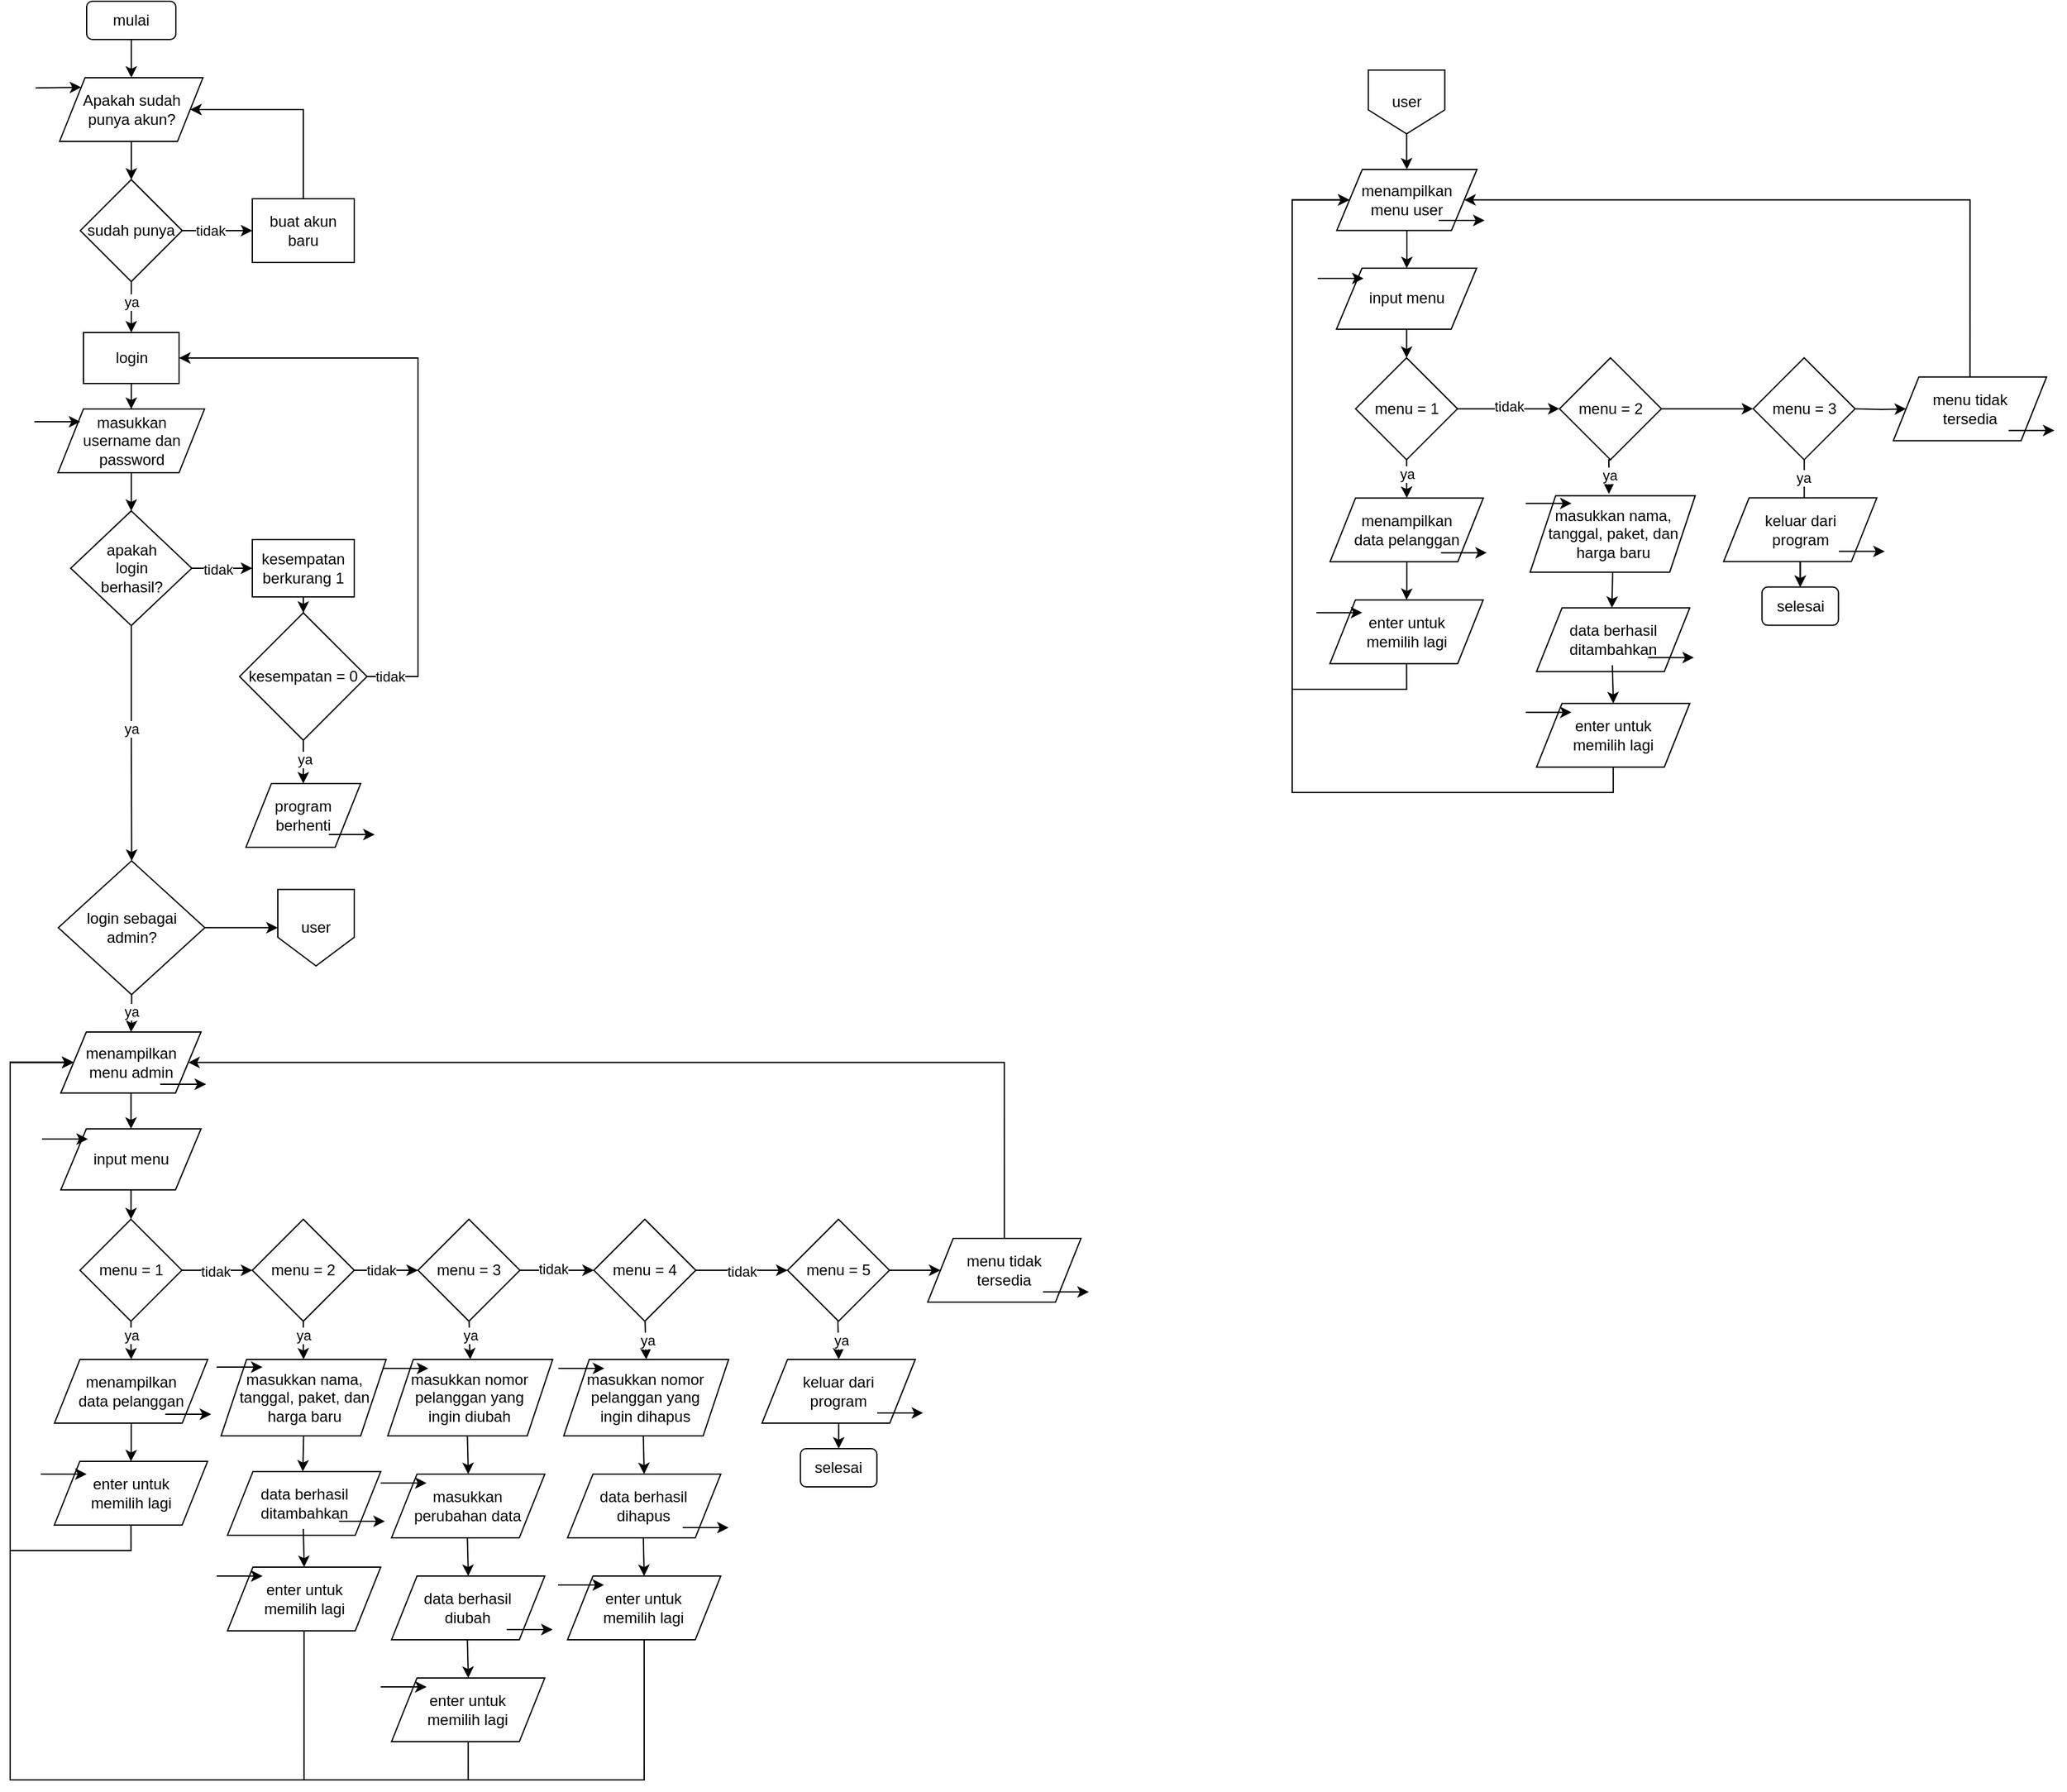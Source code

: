 <mxfile version="24.8.0">
  <diagram name="Page-1" id="np5jrO5eQlUYVUyfpIy2">
    <mxGraphModel dx="3148" dy="1198" grid="1" gridSize="10" guides="1" tooltips="1" connect="1" arrows="1" fold="1" page="1" pageScale="1" pageWidth="850" pageHeight="1100" math="0" shadow="0">
      <root>
        <mxCell id="0" />
        <mxCell id="1" parent="0" />
        <mxCell id="1VJ9Bwc3jtJmsIAEEO2N-201" value="" style="group" vertex="1" connectable="0" parent="1">
          <mxGeometry x="4" y="6" width="846.43" height="1396" as="geometry" />
        </mxCell>
        <mxCell id="1VJ9Bwc3jtJmsIAEEO2N-3" value="" style="edgeStyle=orthogonalEdgeStyle;rounded=0;orthogonalLoop=1;jettySize=auto;html=1;" edge="1" parent="1VJ9Bwc3jtJmsIAEEO2N-201" source="h0W4sVcvQnqJR9-wGSGQ-1" target="1VJ9Bwc3jtJmsIAEEO2N-2">
          <mxGeometry relative="1" as="geometry" />
        </mxCell>
        <mxCell id="h0W4sVcvQnqJR9-wGSGQ-1" value="mulai" style="rounded=1;whiteSpace=wrap;html=1;" parent="1VJ9Bwc3jtJmsIAEEO2N-201" vertex="1">
          <mxGeometry x="60" width="70" height="30" as="geometry" />
        </mxCell>
        <mxCell id="1VJ9Bwc3jtJmsIAEEO2N-6" value="" style="edgeStyle=orthogonalEdgeStyle;rounded=0;orthogonalLoop=1;jettySize=auto;html=1;" edge="1" parent="1VJ9Bwc3jtJmsIAEEO2N-201" source="1VJ9Bwc3jtJmsIAEEO2N-2" target="1VJ9Bwc3jtJmsIAEEO2N-5">
          <mxGeometry relative="1" as="geometry" />
        </mxCell>
        <mxCell id="1VJ9Bwc3jtJmsIAEEO2N-2" value="Apakah sudah punya akun?" style="shape=parallelogram;perimeter=parallelogramPerimeter;whiteSpace=wrap;html=1;fixedSize=1;" vertex="1" parent="1VJ9Bwc3jtJmsIAEEO2N-201">
          <mxGeometry x="38.75" y="60" width="112.5" height="50" as="geometry" />
        </mxCell>
        <mxCell id="1VJ9Bwc3jtJmsIAEEO2N-4" value="" style="endArrow=classic;html=1;rounded=0;entryX=0;entryY=0;entryDx=0;entryDy=0;" edge="1" parent="1VJ9Bwc3jtJmsIAEEO2N-201" target="1VJ9Bwc3jtJmsIAEEO2N-2">
          <mxGeometry width="50" height="50" relative="1" as="geometry">
            <mxPoint x="20" y="68" as="sourcePoint" />
            <mxPoint x="60" y="60" as="targetPoint" />
          </mxGeometry>
        </mxCell>
        <mxCell id="1VJ9Bwc3jtJmsIAEEO2N-8" value="" style="edgeStyle=orthogonalEdgeStyle;rounded=0;orthogonalLoop=1;jettySize=auto;html=1;" edge="1" parent="1VJ9Bwc3jtJmsIAEEO2N-201" source="1VJ9Bwc3jtJmsIAEEO2N-5" target="1VJ9Bwc3jtJmsIAEEO2N-7">
          <mxGeometry relative="1" as="geometry" />
        </mxCell>
        <mxCell id="1VJ9Bwc3jtJmsIAEEO2N-11" value="tidak" style="edgeLabel;html=1;align=center;verticalAlign=middle;resizable=0;points=[];" vertex="1" connectable="0" parent="1VJ9Bwc3jtJmsIAEEO2N-8">
          <mxGeometry x="-0.191" relative="1" as="geometry">
            <mxPoint as="offset" />
          </mxGeometry>
        </mxCell>
        <mxCell id="1VJ9Bwc3jtJmsIAEEO2N-10" value="" style="edgeStyle=orthogonalEdgeStyle;rounded=0;orthogonalLoop=1;jettySize=auto;html=1;" edge="1" parent="1VJ9Bwc3jtJmsIAEEO2N-201" source="1VJ9Bwc3jtJmsIAEEO2N-5" target="1VJ9Bwc3jtJmsIAEEO2N-9">
          <mxGeometry relative="1" as="geometry" />
        </mxCell>
        <mxCell id="1VJ9Bwc3jtJmsIAEEO2N-22" value="ya" style="edgeLabel;html=1;align=center;verticalAlign=middle;resizable=0;points=[];" vertex="1" connectable="0" parent="1VJ9Bwc3jtJmsIAEEO2N-10">
          <mxGeometry x="0.302" relative="1" as="geometry">
            <mxPoint y="-10" as="offset" />
          </mxGeometry>
        </mxCell>
        <mxCell id="1VJ9Bwc3jtJmsIAEEO2N-5" value="sudah punya" style="rhombus;whiteSpace=wrap;html=1;" vertex="1" parent="1VJ9Bwc3jtJmsIAEEO2N-201">
          <mxGeometry x="55" y="140" width="80" height="80" as="geometry" />
        </mxCell>
        <mxCell id="1VJ9Bwc3jtJmsIAEEO2N-16" style="edgeStyle=orthogonalEdgeStyle;rounded=0;orthogonalLoop=1;jettySize=auto;html=1;exitX=0.5;exitY=0;exitDx=0;exitDy=0;entryX=1;entryY=0.5;entryDx=0;entryDy=0;" edge="1" parent="1VJ9Bwc3jtJmsIAEEO2N-201" source="1VJ9Bwc3jtJmsIAEEO2N-7" target="1VJ9Bwc3jtJmsIAEEO2N-2">
          <mxGeometry relative="1" as="geometry">
            <Array as="points">
              <mxPoint x="230" y="85" />
            </Array>
          </mxGeometry>
        </mxCell>
        <mxCell id="1VJ9Bwc3jtJmsIAEEO2N-7" value="buat akun baru" style="whiteSpace=wrap;html=1;" vertex="1" parent="1VJ9Bwc3jtJmsIAEEO2N-201">
          <mxGeometry x="190" y="155" width="80" height="50" as="geometry" />
        </mxCell>
        <mxCell id="1VJ9Bwc3jtJmsIAEEO2N-13" value="" style="edgeStyle=orthogonalEdgeStyle;rounded=0;orthogonalLoop=1;jettySize=auto;html=1;" edge="1" parent="1VJ9Bwc3jtJmsIAEEO2N-201" source="1VJ9Bwc3jtJmsIAEEO2N-9" target="1VJ9Bwc3jtJmsIAEEO2N-12">
          <mxGeometry relative="1" as="geometry" />
        </mxCell>
        <mxCell id="1VJ9Bwc3jtJmsIAEEO2N-9" value="login" style="whiteSpace=wrap;html=1;" vertex="1" parent="1VJ9Bwc3jtJmsIAEEO2N-201">
          <mxGeometry x="57.5" y="260" width="75" height="40" as="geometry" />
        </mxCell>
        <mxCell id="1VJ9Bwc3jtJmsIAEEO2N-20" value="" style="edgeStyle=orthogonalEdgeStyle;rounded=0;orthogonalLoop=1;jettySize=auto;html=1;" edge="1" parent="1VJ9Bwc3jtJmsIAEEO2N-201" source="1VJ9Bwc3jtJmsIAEEO2N-12" target="1VJ9Bwc3jtJmsIAEEO2N-19">
          <mxGeometry relative="1" as="geometry" />
        </mxCell>
        <mxCell id="1VJ9Bwc3jtJmsIAEEO2N-12" value="masukkan&lt;div&gt;username dan password&lt;/div&gt;" style="shape=parallelogram;perimeter=parallelogramPerimeter;whiteSpace=wrap;html=1;fixedSize=1;" vertex="1" parent="1VJ9Bwc3jtJmsIAEEO2N-201">
          <mxGeometry x="37.5" y="320" width="115" height="50" as="geometry" />
        </mxCell>
        <mxCell id="1VJ9Bwc3jtJmsIAEEO2N-14" value="" style="endArrow=classic;html=1;rounded=0;entryX=0;entryY=0;entryDx=0;entryDy=0;" edge="1" parent="1VJ9Bwc3jtJmsIAEEO2N-201">
          <mxGeometry width="50" height="50" relative="1" as="geometry">
            <mxPoint x="19" y="330" as="sourcePoint" />
            <mxPoint x="55" y="330" as="targetPoint" />
          </mxGeometry>
        </mxCell>
        <mxCell id="1VJ9Bwc3jtJmsIAEEO2N-24" value="" style="edgeStyle=orthogonalEdgeStyle;rounded=0;orthogonalLoop=1;jettySize=auto;html=1;" edge="1" parent="1VJ9Bwc3jtJmsIAEEO2N-201" source="1VJ9Bwc3jtJmsIAEEO2N-19" target="1VJ9Bwc3jtJmsIAEEO2N-23">
          <mxGeometry relative="1" as="geometry" />
        </mxCell>
        <mxCell id="1VJ9Bwc3jtJmsIAEEO2N-33" value="tidak" style="edgeLabel;html=1;align=center;verticalAlign=middle;resizable=0;points=[];" vertex="1" connectable="0" parent="1VJ9Bwc3jtJmsIAEEO2N-24">
          <mxGeometry x="-0.134" y="-1" relative="1" as="geometry">
            <mxPoint as="offset" />
          </mxGeometry>
        </mxCell>
        <mxCell id="1VJ9Bwc3jtJmsIAEEO2N-35" value="" style="edgeStyle=orthogonalEdgeStyle;rounded=0;orthogonalLoop=1;jettySize=auto;html=1;" edge="1" parent="1VJ9Bwc3jtJmsIAEEO2N-201" source="1VJ9Bwc3jtJmsIAEEO2N-19" target="1VJ9Bwc3jtJmsIAEEO2N-34">
          <mxGeometry relative="1" as="geometry" />
        </mxCell>
        <mxCell id="1VJ9Bwc3jtJmsIAEEO2N-36" value="ya" style="edgeLabel;html=1;align=center;verticalAlign=middle;resizable=0;points=[];" vertex="1" connectable="0" parent="1VJ9Bwc3jtJmsIAEEO2N-35">
          <mxGeometry x="-0.129" relative="1" as="geometry">
            <mxPoint as="offset" />
          </mxGeometry>
        </mxCell>
        <mxCell id="1VJ9Bwc3jtJmsIAEEO2N-19" value="apakah&lt;br&gt;login&lt;br&gt;berhasil?" style="rhombus;whiteSpace=wrap;html=1;" vertex="1" parent="1VJ9Bwc3jtJmsIAEEO2N-201">
          <mxGeometry x="47.5" y="400" width="95" height="90" as="geometry" />
        </mxCell>
        <mxCell id="1VJ9Bwc3jtJmsIAEEO2N-26" value="" style="edgeStyle=orthogonalEdgeStyle;rounded=0;orthogonalLoop=1;jettySize=auto;html=1;" edge="1" parent="1VJ9Bwc3jtJmsIAEEO2N-201" source="1VJ9Bwc3jtJmsIAEEO2N-23" target="1VJ9Bwc3jtJmsIAEEO2N-25">
          <mxGeometry relative="1" as="geometry" />
        </mxCell>
        <mxCell id="1VJ9Bwc3jtJmsIAEEO2N-23" value="kesempatan berkurang 1" style="whiteSpace=wrap;html=1;" vertex="1" parent="1VJ9Bwc3jtJmsIAEEO2N-201">
          <mxGeometry x="190" y="422.5" width="80" height="45" as="geometry" />
        </mxCell>
        <mxCell id="1VJ9Bwc3jtJmsIAEEO2N-28" value="" style="edgeStyle=orthogonalEdgeStyle;rounded=0;orthogonalLoop=1;jettySize=auto;html=1;" edge="1" parent="1VJ9Bwc3jtJmsIAEEO2N-201" source="1VJ9Bwc3jtJmsIAEEO2N-25" target="1VJ9Bwc3jtJmsIAEEO2N-27">
          <mxGeometry relative="1" as="geometry" />
        </mxCell>
        <mxCell id="1VJ9Bwc3jtJmsIAEEO2N-30" value="ya" style="edgeLabel;html=1;align=center;verticalAlign=middle;resizable=0;points=[];" vertex="1" connectable="0" parent="1VJ9Bwc3jtJmsIAEEO2N-28">
          <mxGeometry x="-0.113" y="-1" relative="1" as="geometry">
            <mxPoint y="-5" as="offset" />
          </mxGeometry>
        </mxCell>
        <mxCell id="1VJ9Bwc3jtJmsIAEEO2N-31" style="edgeStyle=orthogonalEdgeStyle;rounded=0;orthogonalLoop=1;jettySize=auto;html=1;exitX=1;exitY=0.5;exitDx=0;exitDy=0;entryX=1;entryY=0.5;entryDx=0;entryDy=0;" edge="1" parent="1VJ9Bwc3jtJmsIAEEO2N-201" source="1VJ9Bwc3jtJmsIAEEO2N-25" target="1VJ9Bwc3jtJmsIAEEO2N-9">
          <mxGeometry relative="1" as="geometry">
            <Array as="points">
              <mxPoint x="320" y="530" />
              <mxPoint x="320" y="280" />
            </Array>
          </mxGeometry>
        </mxCell>
        <mxCell id="1VJ9Bwc3jtJmsIAEEO2N-32" value="tidak" style="edgeLabel;html=1;align=center;verticalAlign=middle;resizable=0;points=[];" vertex="1" connectable="0" parent="1VJ9Bwc3jtJmsIAEEO2N-31">
          <mxGeometry x="-0.926" relative="1" as="geometry">
            <mxPoint as="offset" />
          </mxGeometry>
        </mxCell>
        <mxCell id="1VJ9Bwc3jtJmsIAEEO2N-25" value="kesempatan = 0" style="rhombus;whiteSpace=wrap;html=1;" vertex="1" parent="1VJ9Bwc3jtJmsIAEEO2N-201">
          <mxGeometry x="180" y="480" width="100" height="100" as="geometry" />
        </mxCell>
        <mxCell id="1VJ9Bwc3jtJmsIAEEO2N-27" value="program berhenti" style="shape=parallelogram;perimeter=parallelogramPerimeter;whiteSpace=wrap;html=1;fixedSize=1;" vertex="1" parent="1VJ9Bwc3jtJmsIAEEO2N-201">
          <mxGeometry x="185" y="614" width="90" height="50" as="geometry" />
        </mxCell>
        <mxCell id="1VJ9Bwc3jtJmsIAEEO2N-29" value="" style="endArrow=classic;html=1;rounded=0;entryX=0;entryY=0;entryDx=0;entryDy=0;" edge="1" parent="1VJ9Bwc3jtJmsIAEEO2N-201">
          <mxGeometry width="50" height="50" relative="1" as="geometry">
            <mxPoint x="250" y="654" as="sourcePoint" />
            <mxPoint x="286" y="654" as="targetPoint" />
          </mxGeometry>
        </mxCell>
        <mxCell id="1VJ9Bwc3jtJmsIAEEO2N-44" value="" style="edgeStyle=orthogonalEdgeStyle;rounded=0;orthogonalLoop=1;jettySize=auto;html=1;" edge="1" parent="1VJ9Bwc3jtJmsIAEEO2N-201" source="1VJ9Bwc3jtJmsIAEEO2N-34" target="1VJ9Bwc3jtJmsIAEEO2N-42">
          <mxGeometry relative="1" as="geometry" />
        </mxCell>
        <mxCell id="1VJ9Bwc3jtJmsIAEEO2N-45" value="ya" style="edgeLabel;html=1;align=center;verticalAlign=middle;resizable=0;points=[];" vertex="1" connectable="0" parent="1VJ9Bwc3jtJmsIAEEO2N-44">
          <mxGeometry x="-0.1" y="-1" relative="1" as="geometry">
            <mxPoint as="offset" />
          </mxGeometry>
        </mxCell>
        <mxCell id="1VJ9Bwc3jtJmsIAEEO2N-199" value="" style="edgeStyle=orthogonalEdgeStyle;rounded=0;orthogonalLoop=1;jettySize=auto;html=1;" edge="1" parent="1VJ9Bwc3jtJmsIAEEO2N-201" source="1VJ9Bwc3jtJmsIAEEO2N-34" target="1VJ9Bwc3jtJmsIAEEO2N-198">
          <mxGeometry relative="1" as="geometry" />
        </mxCell>
        <mxCell id="1VJ9Bwc3jtJmsIAEEO2N-34" value="login sebagai admin?" style="rhombus;whiteSpace=wrap;html=1;" vertex="1" parent="1VJ9Bwc3jtJmsIAEEO2N-201">
          <mxGeometry x="37.75" y="674.65" width="115" height="105" as="geometry" />
        </mxCell>
        <mxCell id="1VJ9Bwc3jtJmsIAEEO2N-47" value="" style="edgeStyle=orthogonalEdgeStyle;rounded=0;orthogonalLoop=1;jettySize=auto;html=1;" edge="1" parent="1VJ9Bwc3jtJmsIAEEO2N-201" source="1VJ9Bwc3jtJmsIAEEO2N-42" target="1VJ9Bwc3jtJmsIAEEO2N-46">
          <mxGeometry relative="1" as="geometry" />
        </mxCell>
        <mxCell id="1VJ9Bwc3jtJmsIAEEO2N-42" value="menampilkan&lt;div&gt;menu admin&lt;/div&gt;" style="shape=parallelogram;perimeter=parallelogramPerimeter;whiteSpace=wrap;html=1;fixedSize=1;" vertex="1" parent="1VJ9Bwc3jtJmsIAEEO2N-201">
          <mxGeometry x="39.75" y="809" width="110" height="47.85" as="geometry" />
        </mxCell>
        <mxCell id="1VJ9Bwc3jtJmsIAEEO2N-43" value="" style="endArrow=classic;html=1;rounded=0;entryX=0;entryY=0;entryDx=0;entryDy=0;" edge="1" parent="1VJ9Bwc3jtJmsIAEEO2N-201">
          <mxGeometry width="50" height="50" relative="1" as="geometry">
            <mxPoint x="117.75" y="850" as="sourcePoint" />
            <mxPoint x="153.75" y="850" as="targetPoint" />
          </mxGeometry>
        </mxCell>
        <mxCell id="1VJ9Bwc3jtJmsIAEEO2N-50" value="" style="edgeStyle=orthogonalEdgeStyle;rounded=0;orthogonalLoop=1;jettySize=auto;html=1;" edge="1" parent="1VJ9Bwc3jtJmsIAEEO2N-201" source="1VJ9Bwc3jtJmsIAEEO2N-46" target="1VJ9Bwc3jtJmsIAEEO2N-49">
          <mxGeometry relative="1" as="geometry" />
        </mxCell>
        <mxCell id="1VJ9Bwc3jtJmsIAEEO2N-46" value="input menu" style="shape=parallelogram;perimeter=parallelogramPerimeter;whiteSpace=wrap;html=1;fixedSize=1;" vertex="1" parent="1VJ9Bwc3jtJmsIAEEO2N-201">
          <mxGeometry x="39.75" y="885" width="110" height="47.85" as="geometry" />
        </mxCell>
        <mxCell id="1VJ9Bwc3jtJmsIAEEO2N-48" value="" style="endArrow=classic;html=1;rounded=0;entryX=0;entryY=0;entryDx=0;entryDy=0;" edge="1" parent="1VJ9Bwc3jtJmsIAEEO2N-201">
          <mxGeometry width="50" height="50" relative="1" as="geometry">
            <mxPoint x="25" y="893" as="sourcePoint" />
            <mxPoint x="61" y="893" as="targetPoint" />
          </mxGeometry>
        </mxCell>
        <mxCell id="1VJ9Bwc3jtJmsIAEEO2N-56" value="" style="edgeStyle=orthogonalEdgeStyle;rounded=0;orthogonalLoop=1;jettySize=auto;html=1;" edge="1" parent="1VJ9Bwc3jtJmsIAEEO2N-201" source="1VJ9Bwc3jtJmsIAEEO2N-49" target="1VJ9Bwc3jtJmsIAEEO2N-54">
          <mxGeometry relative="1" as="geometry" />
        </mxCell>
        <mxCell id="1VJ9Bwc3jtJmsIAEEO2N-57" value="ya" style="edgeLabel;html=1;align=center;verticalAlign=middle;resizable=0;points=[];" vertex="1" connectable="0" parent="1VJ9Bwc3jtJmsIAEEO2N-56">
          <mxGeometry x="0.457" relative="1" as="geometry">
            <mxPoint y="-11" as="offset" />
          </mxGeometry>
        </mxCell>
        <mxCell id="1VJ9Bwc3jtJmsIAEEO2N-63" value="" style="edgeStyle=orthogonalEdgeStyle;rounded=0;orthogonalLoop=1;jettySize=auto;html=1;" edge="1" parent="1VJ9Bwc3jtJmsIAEEO2N-201" source="1VJ9Bwc3jtJmsIAEEO2N-49" target="1VJ9Bwc3jtJmsIAEEO2N-62">
          <mxGeometry relative="1" as="geometry" />
        </mxCell>
        <mxCell id="1VJ9Bwc3jtJmsIAEEO2N-64" value="tidak" style="edgeLabel;html=1;align=center;verticalAlign=middle;resizable=0;points=[];" vertex="1" connectable="0" parent="1VJ9Bwc3jtJmsIAEEO2N-63">
          <mxGeometry x="-0.067" y="-1" relative="1" as="geometry">
            <mxPoint as="offset" />
          </mxGeometry>
        </mxCell>
        <mxCell id="1VJ9Bwc3jtJmsIAEEO2N-49" value="menu = 1" style="rhombus;whiteSpace=wrap;html=1;" vertex="1" parent="1VJ9Bwc3jtJmsIAEEO2N-201">
          <mxGeometry x="54.75" y="955.995" width="80" height="80" as="geometry" />
        </mxCell>
        <mxCell id="1VJ9Bwc3jtJmsIAEEO2N-59" value="" style="edgeStyle=orthogonalEdgeStyle;rounded=0;orthogonalLoop=1;jettySize=auto;html=1;" edge="1" parent="1VJ9Bwc3jtJmsIAEEO2N-201" source="1VJ9Bwc3jtJmsIAEEO2N-54" target="1VJ9Bwc3jtJmsIAEEO2N-58">
          <mxGeometry relative="1" as="geometry" />
        </mxCell>
        <mxCell id="1VJ9Bwc3jtJmsIAEEO2N-54" value="menampilkan&lt;div&gt;data pelanggan&lt;/div&gt;" style="shape=parallelogram;perimeter=parallelogramPerimeter;whiteSpace=wrap;html=1;fixedSize=1;" vertex="1" parent="1VJ9Bwc3jtJmsIAEEO2N-201">
          <mxGeometry x="34.75" y="1066" width="120.25" height="50" as="geometry" />
        </mxCell>
        <mxCell id="1VJ9Bwc3jtJmsIAEEO2N-55" value="" style="endArrow=classic;html=1;rounded=0;entryX=0;entryY=0;entryDx=0;entryDy=0;" edge="1" parent="1VJ9Bwc3jtJmsIAEEO2N-201">
          <mxGeometry width="50" height="50" relative="1" as="geometry">
            <mxPoint x="121.75" y="1109" as="sourcePoint" />
            <mxPoint x="157.75" y="1109" as="targetPoint" />
          </mxGeometry>
        </mxCell>
        <mxCell id="1VJ9Bwc3jtJmsIAEEO2N-61" style="edgeStyle=orthogonalEdgeStyle;rounded=0;orthogonalLoop=1;jettySize=auto;html=1;exitX=0.5;exitY=1;exitDx=0;exitDy=0;entryX=0;entryY=0.5;entryDx=0;entryDy=0;" edge="1" parent="1VJ9Bwc3jtJmsIAEEO2N-201" source="1VJ9Bwc3jtJmsIAEEO2N-58" target="1VJ9Bwc3jtJmsIAEEO2N-42">
          <mxGeometry relative="1" as="geometry">
            <Array as="points">
              <mxPoint x="95" y="1216" />
              <mxPoint y="1216" />
              <mxPoint y="833" />
            </Array>
          </mxGeometry>
        </mxCell>
        <mxCell id="1VJ9Bwc3jtJmsIAEEO2N-58" value="enter untuk&lt;div&gt;memilih lagi&lt;/div&gt;" style="shape=parallelogram;perimeter=parallelogramPerimeter;whiteSpace=wrap;html=1;fixedSize=1;" vertex="1" parent="1VJ9Bwc3jtJmsIAEEO2N-201">
          <mxGeometry x="34.63" y="1146" width="120.25" height="50" as="geometry" />
        </mxCell>
        <mxCell id="1VJ9Bwc3jtJmsIAEEO2N-60" value="" style="endArrow=classic;html=1;rounded=0;entryX=0;entryY=0;entryDx=0;entryDy=0;" edge="1" parent="1VJ9Bwc3jtJmsIAEEO2N-201">
          <mxGeometry width="50" height="50" relative="1" as="geometry">
            <mxPoint x="24" y="1156" as="sourcePoint" />
            <mxPoint x="60" y="1156" as="targetPoint" />
          </mxGeometry>
        </mxCell>
        <mxCell id="1VJ9Bwc3jtJmsIAEEO2N-66" value="" style="edgeStyle=orthogonalEdgeStyle;rounded=0;orthogonalLoop=1;jettySize=auto;html=1;" edge="1" parent="1VJ9Bwc3jtJmsIAEEO2N-201" source="1VJ9Bwc3jtJmsIAEEO2N-62" target="1VJ9Bwc3jtJmsIAEEO2N-65">
          <mxGeometry relative="1" as="geometry" />
        </mxCell>
        <mxCell id="1VJ9Bwc3jtJmsIAEEO2N-127" value="tidak" style="edgeLabel;html=1;align=center;verticalAlign=middle;resizable=0;points=[];" vertex="1" connectable="0" parent="1VJ9Bwc3jtJmsIAEEO2N-66">
          <mxGeometry x="-0.169" relative="1" as="geometry">
            <mxPoint as="offset" />
          </mxGeometry>
        </mxCell>
        <mxCell id="1VJ9Bwc3jtJmsIAEEO2N-73" value="" style="edgeStyle=orthogonalEdgeStyle;rounded=0;orthogonalLoop=1;jettySize=auto;html=1;" edge="1" parent="1VJ9Bwc3jtJmsIAEEO2N-201" source="1VJ9Bwc3jtJmsIAEEO2N-62" target="1VJ9Bwc3jtJmsIAEEO2N-71">
          <mxGeometry relative="1" as="geometry" />
        </mxCell>
        <mxCell id="1VJ9Bwc3jtJmsIAEEO2N-74" value="ya" style="edgeLabel;html=1;align=center;verticalAlign=middle;resizable=0;points=[];" vertex="1" connectable="0" parent="1VJ9Bwc3jtJmsIAEEO2N-73">
          <mxGeometry x="-0.26" relative="1" as="geometry">
            <mxPoint as="offset" />
          </mxGeometry>
        </mxCell>
        <mxCell id="1VJ9Bwc3jtJmsIAEEO2N-62" value="menu = 2" style="rhombus;whiteSpace=wrap;html=1;" vertex="1" parent="1VJ9Bwc3jtJmsIAEEO2N-201">
          <mxGeometry x="190" y="955.995" width="80" height="80" as="geometry" />
        </mxCell>
        <mxCell id="1VJ9Bwc3jtJmsIAEEO2N-68" value="" style="edgeStyle=orthogonalEdgeStyle;rounded=0;orthogonalLoop=1;jettySize=auto;html=1;" edge="1" parent="1VJ9Bwc3jtJmsIAEEO2N-201" source="1VJ9Bwc3jtJmsIAEEO2N-65" target="1VJ9Bwc3jtJmsIAEEO2N-67">
          <mxGeometry relative="1" as="geometry" />
        </mxCell>
        <mxCell id="1VJ9Bwc3jtJmsIAEEO2N-142" value="tidak" style="edgeLabel;html=1;align=center;verticalAlign=middle;resizable=0;points=[];" vertex="1" connectable="0" parent="1VJ9Bwc3jtJmsIAEEO2N-68">
          <mxGeometry x="-0.127" y="1" relative="1" as="geometry">
            <mxPoint as="offset" />
          </mxGeometry>
        </mxCell>
        <mxCell id="1VJ9Bwc3jtJmsIAEEO2N-65" value="menu = 3" style="rhombus;whiteSpace=wrap;html=1;" vertex="1" parent="1VJ9Bwc3jtJmsIAEEO2N-201">
          <mxGeometry x="320" y="955.995" width="80" height="80" as="geometry" />
        </mxCell>
        <mxCell id="1VJ9Bwc3jtJmsIAEEO2N-70" value="" style="edgeStyle=orthogonalEdgeStyle;rounded=0;orthogonalLoop=1;jettySize=auto;html=1;" edge="1" parent="1VJ9Bwc3jtJmsIAEEO2N-201" source="1VJ9Bwc3jtJmsIAEEO2N-67" target="1VJ9Bwc3jtJmsIAEEO2N-69">
          <mxGeometry relative="1" as="geometry" />
        </mxCell>
        <mxCell id="1VJ9Bwc3jtJmsIAEEO2N-153" value="tidak" style="edgeLabel;html=1;align=center;verticalAlign=middle;resizable=0;points=[];" vertex="1" connectable="0" parent="1VJ9Bwc3jtJmsIAEEO2N-70">
          <mxGeometry x="-0.004" y="-1" relative="1" as="geometry">
            <mxPoint as="offset" />
          </mxGeometry>
        </mxCell>
        <mxCell id="1VJ9Bwc3jtJmsIAEEO2N-67" value="menu = 4" style="rhombus;whiteSpace=wrap;html=1;" vertex="1" parent="1VJ9Bwc3jtJmsIAEEO2N-201">
          <mxGeometry x="458" y="955.995" width="80" height="80" as="geometry" />
        </mxCell>
        <mxCell id="1VJ9Bwc3jtJmsIAEEO2N-165" value="" style="edgeStyle=orthogonalEdgeStyle;rounded=0;orthogonalLoop=1;jettySize=auto;html=1;" edge="1" parent="1VJ9Bwc3jtJmsIAEEO2N-201" source="1VJ9Bwc3jtJmsIAEEO2N-69" target="1VJ9Bwc3jtJmsIAEEO2N-163">
          <mxGeometry relative="1" as="geometry" />
        </mxCell>
        <mxCell id="1VJ9Bwc3jtJmsIAEEO2N-69" value="menu = 5" style="rhombus;whiteSpace=wrap;html=1;" vertex="1" parent="1VJ9Bwc3jtJmsIAEEO2N-201">
          <mxGeometry x="610" y="955.995" width="80" height="80" as="geometry" />
        </mxCell>
        <mxCell id="1VJ9Bwc3jtJmsIAEEO2N-108" value="" style="edgeStyle=orthogonalEdgeStyle;rounded=0;orthogonalLoop=1;jettySize=auto;html=1;entryX=0.5;entryY=0;entryDx=0;entryDy=0;exitX=0.5;exitY=1;exitDx=0;exitDy=0;" edge="1" parent="1VJ9Bwc3jtJmsIAEEO2N-201">
          <mxGeometry relative="1" as="geometry">
            <mxPoint x="230.25" y="1126" as="sourcePoint" />
            <mxPoint x="229.625" y="1154" as="targetPoint" />
            <Array as="points" />
          </mxGeometry>
        </mxCell>
        <mxCell id="1VJ9Bwc3jtJmsIAEEO2N-71" value="masukkan nama, tanggal, paket, dan harga baru" style="shape=parallelogram;perimeter=parallelogramPerimeter;whiteSpace=wrap;html=1;fixedSize=1;" vertex="1" parent="1VJ9Bwc3jtJmsIAEEO2N-201">
          <mxGeometry x="165.5" y="1066" width="129.5" height="60" as="geometry" />
        </mxCell>
        <mxCell id="1VJ9Bwc3jtJmsIAEEO2N-72" value="" style="endArrow=classic;html=1;rounded=0;entryX=0;entryY=0;entryDx=0;entryDy=0;" edge="1" parent="1VJ9Bwc3jtJmsIAEEO2N-201">
          <mxGeometry width="50" height="50" relative="1" as="geometry">
            <mxPoint x="162" y="1072" as="sourcePoint" />
            <mxPoint x="198" y="1072" as="targetPoint" />
          </mxGeometry>
        </mxCell>
        <mxCell id="1VJ9Bwc3jtJmsIAEEO2N-120" value="data berhasil ditambahkan" style="shape=parallelogram;perimeter=parallelogramPerimeter;whiteSpace=wrap;html=1;fixedSize=1;" vertex="1" parent="1VJ9Bwc3jtJmsIAEEO2N-201">
          <mxGeometry x="170.5" y="1154" width="120.25" height="50" as="geometry" />
        </mxCell>
        <mxCell id="1VJ9Bwc3jtJmsIAEEO2N-121" value="" style="endArrow=classic;html=1;rounded=0;entryX=0;entryY=0;entryDx=0;entryDy=0;" edge="1" parent="1VJ9Bwc3jtJmsIAEEO2N-201">
          <mxGeometry width="50" height="50" relative="1" as="geometry">
            <mxPoint x="258" y="1193" as="sourcePoint" />
            <mxPoint x="294" y="1193" as="targetPoint" />
          </mxGeometry>
        </mxCell>
        <mxCell id="1VJ9Bwc3jtJmsIAEEO2N-122" value="" style="edgeStyle=orthogonalEdgeStyle;rounded=0;orthogonalLoop=1;jettySize=auto;html=1;" edge="1" parent="1VJ9Bwc3jtJmsIAEEO2N-201" target="1VJ9Bwc3jtJmsIAEEO2N-123">
          <mxGeometry relative="1" as="geometry">
            <mxPoint x="230" y="1199" as="sourcePoint" />
          </mxGeometry>
        </mxCell>
        <mxCell id="1VJ9Bwc3jtJmsIAEEO2N-126" style="edgeStyle=orthogonalEdgeStyle;rounded=0;orthogonalLoop=1;jettySize=auto;html=1;exitX=0.5;exitY=1;exitDx=0;exitDy=0;entryX=0;entryY=0.5;entryDx=0;entryDy=0;" edge="1" parent="1VJ9Bwc3jtJmsIAEEO2N-201" source="1VJ9Bwc3jtJmsIAEEO2N-123" target="1VJ9Bwc3jtJmsIAEEO2N-42">
          <mxGeometry relative="1" as="geometry">
            <Array as="points">
              <mxPoint x="231" y="1396" />
              <mxPoint y="1396" />
              <mxPoint y="833" />
            </Array>
          </mxGeometry>
        </mxCell>
        <mxCell id="1VJ9Bwc3jtJmsIAEEO2N-123" value="enter untuk&lt;div&gt;memilih lagi&lt;/div&gt;" style="shape=parallelogram;perimeter=parallelogramPerimeter;whiteSpace=wrap;html=1;fixedSize=1;" vertex="1" parent="1VJ9Bwc3jtJmsIAEEO2N-201">
          <mxGeometry x="170.5" y="1229" width="120.25" height="50" as="geometry" />
        </mxCell>
        <mxCell id="1VJ9Bwc3jtJmsIAEEO2N-124" value="" style="endArrow=classic;html=1;rounded=0;entryX=0;entryY=0;entryDx=0;entryDy=0;" edge="1" parent="1VJ9Bwc3jtJmsIAEEO2N-201">
          <mxGeometry width="50" height="50" relative="1" as="geometry">
            <mxPoint x="162" y="1236" as="sourcePoint" />
            <mxPoint x="198" y="1236" as="targetPoint" />
          </mxGeometry>
        </mxCell>
        <mxCell id="1VJ9Bwc3jtJmsIAEEO2N-129" value="" style="edgeStyle=orthogonalEdgeStyle;rounded=0;orthogonalLoop=1;jettySize=auto;html=1;" edge="1" parent="1VJ9Bwc3jtJmsIAEEO2N-201" target="1VJ9Bwc3jtJmsIAEEO2N-130">
          <mxGeometry relative="1" as="geometry">
            <mxPoint x="360.13" y="1036" as="sourcePoint" />
          </mxGeometry>
        </mxCell>
        <mxCell id="1VJ9Bwc3jtJmsIAEEO2N-161" value="ya" style="edgeLabel;html=1;align=center;verticalAlign=middle;resizable=0;points=[];" vertex="1" connectable="0" parent="1VJ9Bwc3jtJmsIAEEO2N-129">
          <mxGeometry x="-0.296" relative="1" as="geometry">
            <mxPoint as="offset" />
          </mxGeometry>
        </mxCell>
        <mxCell id="1VJ9Bwc3jtJmsIAEEO2N-130" value="masukkan nomor pelanggan yang&lt;div&gt;ingin diubah&lt;/div&gt;" style="shape=parallelogram;perimeter=parallelogramPerimeter;whiteSpace=wrap;html=1;fixedSize=1;" vertex="1" parent="1VJ9Bwc3jtJmsIAEEO2N-201">
          <mxGeometry x="296.31" y="1066" width="129.37" height="60" as="geometry" />
        </mxCell>
        <mxCell id="1VJ9Bwc3jtJmsIAEEO2N-131" value="" style="endArrow=classic;html=1;rounded=0;entryX=0;entryY=0;entryDx=0;entryDy=0;" edge="1" parent="1VJ9Bwc3jtJmsIAEEO2N-201">
          <mxGeometry width="50" height="50" relative="1" as="geometry">
            <mxPoint x="292.13" y="1073" as="sourcePoint" />
            <mxPoint x="328.13" y="1073" as="targetPoint" />
          </mxGeometry>
        </mxCell>
        <mxCell id="1VJ9Bwc3jtJmsIAEEO2N-132" value="" style="edgeStyle=orthogonalEdgeStyle;rounded=0;orthogonalLoop=1;jettySize=auto;html=1;" edge="1" parent="1VJ9Bwc3jtJmsIAEEO2N-201" target="1VJ9Bwc3jtJmsIAEEO2N-133">
          <mxGeometry relative="1" as="geometry">
            <mxPoint x="358.75" y="1126" as="sourcePoint" />
          </mxGeometry>
        </mxCell>
        <mxCell id="1VJ9Bwc3jtJmsIAEEO2N-133" value="masukkan&lt;div&gt;perubahan data&lt;/div&gt;" style="shape=parallelogram;perimeter=parallelogramPerimeter;whiteSpace=wrap;html=1;fixedSize=1;" vertex="1" parent="1VJ9Bwc3jtJmsIAEEO2N-201">
          <mxGeometry x="299.25" y="1156" width="120.25" height="50" as="geometry" />
        </mxCell>
        <mxCell id="1VJ9Bwc3jtJmsIAEEO2N-134" value="" style="endArrow=classic;html=1;rounded=0;entryX=0;entryY=0;entryDx=0;entryDy=0;" edge="1" parent="1VJ9Bwc3jtJmsIAEEO2N-201">
          <mxGeometry width="50" height="50" relative="1" as="geometry">
            <mxPoint x="290.75" y="1163" as="sourcePoint" />
            <mxPoint x="326.75" y="1163" as="targetPoint" />
          </mxGeometry>
        </mxCell>
        <mxCell id="1VJ9Bwc3jtJmsIAEEO2N-135" value="" style="edgeStyle=orthogonalEdgeStyle;rounded=0;orthogonalLoop=1;jettySize=auto;html=1;" edge="1" parent="1VJ9Bwc3jtJmsIAEEO2N-201" target="1VJ9Bwc3jtJmsIAEEO2N-136">
          <mxGeometry relative="1" as="geometry">
            <mxPoint x="358.75" y="1206" as="sourcePoint" />
          </mxGeometry>
        </mxCell>
        <mxCell id="1VJ9Bwc3jtJmsIAEEO2N-136" value="data berhasil&lt;div&gt;diubah&lt;/div&gt;" style="shape=parallelogram;perimeter=parallelogramPerimeter;whiteSpace=wrap;html=1;fixedSize=1;" vertex="1" parent="1VJ9Bwc3jtJmsIAEEO2N-201">
          <mxGeometry x="299.25" y="1236" width="120.25" height="50" as="geometry" />
        </mxCell>
        <mxCell id="1VJ9Bwc3jtJmsIAEEO2N-137" value="" style="endArrow=classic;html=1;rounded=0;entryX=0;entryY=0;entryDx=0;entryDy=0;" edge="1" parent="1VJ9Bwc3jtJmsIAEEO2N-201">
          <mxGeometry width="50" height="50" relative="1" as="geometry">
            <mxPoint x="389.68" y="1278" as="sourcePoint" />
            <mxPoint x="425.68" y="1278" as="targetPoint" />
          </mxGeometry>
        </mxCell>
        <mxCell id="1VJ9Bwc3jtJmsIAEEO2N-138" value="" style="edgeStyle=orthogonalEdgeStyle;rounded=0;orthogonalLoop=1;jettySize=auto;html=1;" edge="1" parent="1VJ9Bwc3jtJmsIAEEO2N-201" target="1VJ9Bwc3jtJmsIAEEO2N-139">
          <mxGeometry relative="1" as="geometry">
            <mxPoint x="358.75" y="1286" as="sourcePoint" />
          </mxGeometry>
        </mxCell>
        <mxCell id="1VJ9Bwc3jtJmsIAEEO2N-141" style="edgeStyle=orthogonalEdgeStyle;rounded=0;orthogonalLoop=1;jettySize=auto;html=1;exitX=0.5;exitY=1;exitDx=0;exitDy=0;entryX=0;entryY=0.5;entryDx=0;entryDy=0;" edge="1" parent="1VJ9Bwc3jtJmsIAEEO2N-201" source="1VJ9Bwc3jtJmsIAEEO2N-139" target="1VJ9Bwc3jtJmsIAEEO2N-42">
          <mxGeometry relative="1" as="geometry">
            <Array as="points">
              <mxPoint x="359" y="1396" />
              <mxPoint y="1396" />
              <mxPoint y="833" />
            </Array>
          </mxGeometry>
        </mxCell>
        <mxCell id="1VJ9Bwc3jtJmsIAEEO2N-139" value="enter untuk&lt;div&gt;memilih lagi&lt;/div&gt;" style="shape=parallelogram;perimeter=parallelogramPerimeter;whiteSpace=wrap;html=1;fixedSize=1;" vertex="1" parent="1VJ9Bwc3jtJmsIAEEO2N-201">
          <mxGeometry x="299.25" y="1316" width="120.25" height="50" as="geometry" />
        </mxCell>
        <mxCell id="1VJ9Bwc3jtJmsIAEEO2N-140" value="" style="endArrow=classic;html=1;rounded=0;entryX=0;entryY=0;entryDx=0;entryDy=0;" edge="1" parent="1VJ9Bwc3jtJmsIAEEO2N-201">
          <mxGeometry width="50" height="50" relative="1" as="geometry">
            <mxPoint x="290.75" y="1323" as="sourcePoint" />
            <mxPoint x="326.75" y="1323" as="targetPoint" />
          </mxGeometry>
        </mxCell>
        <mxCell id="1VJ9Bwc3jtJmsIAEEO2N-143" value="" style="edgeStyle=orthogonalEdgeStyle;rounded=0;orthogonalLoop=1;jettySize=auto;html=1;" edge="1" parent="1VJ9Bwc3jtJmsIAEEO2N-201" target="1VJ9Bwc3jtJmsIAEEO2N-144">
          <mxGeometry relative="1" as="geometry">
            <mxPoint x="498.22" y="1036" as="sourcePoint" />
          </mxGeometry>
        </mxCell>
        <mxCell id="1VJ9Bwc3jtJmsIAEEO2N-160" value="ya" style="edgeLabel;html=1;align=center;verticalAlign=middle;resizable=0;points=[];" vertex="1" connectable="0" parent="1VJ9Bwc3jtJmsIAEEO2N-143">
          <mxGeometry x="-0.245" y="1" relative="1" as="geometry">
            <mxPoint y="3" as="offset" />
          </mxGeometry>
        </mxCell>
        <mxCell id="1VJ9Bwc3jtJmsIAEEO2N-144" value="masukkan nomor pelanggan yang&lt;div&gt;ingin dihapus&lt;/div&gt;" style="shape=parallelogram;perimeter=parallelogramPerimeter;whiteSpace=wrap;html=1;fixedSize=1;" vertex="1" parent="1VJ9Bwc3jtJmsIAEEO2N-201">
          <mxGeometry x="434.4" y="1066" width="129.37" height="60" as="geometry" />
        </mxCell>
        <mxCell id="1VJ9Bwc3jtJmsIAEEO2N-145" value="" style="endArrow=classic;html=1;rounded=0;entryX=0;entryY=0;entryDx=0;entryDy=0;" edge="1" parent="1VJ9Bwc3jtJmsIAEEO2N-201">
          <mxGeometry width="50" height="50" relative="1" as="geometry">
            <mxPoint x="430.22" y="1073" as="sourcePoint" />
            <mxPoint x="466.22" y="1073" as="targetPoint" />
          </mxGeometry>
        </mxCell>
        <mxCell id="1VJ9Bwc3jtJmsIAEEO2N-146" value="" style="edgeStyle=orthogonalEdgeStyle;rounded=0;orthogonalLoop=1;jettySize=auto;html=1;" edge="1" parent="1VJ9Bwc3jtJmsIAEEO2N-201" target="1VJ9Bwc3jtJmsIAEEO2N-147">
          <mxGeometry relative="1" as="geometry">
            <mxPoint x="496.84" y="1126" as="sourcePoint" />
          </mxGeometry>
        </mxCell>
        <mxCell id="1VJ9Bwc3jtJmsIAEEO2N-147" value="data berhasil&lt;div&gt;dihapus&lt;/div&gt;" style="shape=parallelogram;perimeter=parallelogramPerimeter;whiteSpace=wrap;html=1;fixedSize=1;" vertex="1" parent="1VJ9Bwc3jtJmsIAEEO2N-201">
          <mxGeometry x="437.34" y="1156" width="120.25" height="50" as="geometry" />
        </mxCell>
        <mxCell id="1VJ9Bwc3jtJmsIAEEO2N-148" value="" style="endArrow=classic;html=1;rounded=0;entryX=0;entryY=0;entryDx=0;entryDy=0;" edge="1" parent="1VJ9Bwc3jtJmsIAEEO2N-201">
          <mxGeometry width="50" height="50" relative="1" as="geometry">
            <mxPoint x="527.77" y="1198" as="sourcePoint" />
            <mxPoint x="563.77" y="1198" as="targetPoint" />
          </mxGeometry>
        </mxCell>
        <mxCell id="1VJ9Bwc3jtJmsIAEEO2N-149" value="" style="edgeStyle=orthogonalEdgeStyle;rounded=0;orthogonalLoop=1;jettySize=auto;html=1;" edge="1" parent="1VJ9Bwc3jtJmsIAEEO2N-201" target="1VJ9Bwc3jtJmsIAEEO2N-150">
          <mxGeometry relative="1" as="geometry">
            <mxPoint x="496.84" y="1206" as="sourcePoint" />
          </mxGeometry>
        </mxCell>
        <mxCell id="1VJ9Bwc3jtJmsIAEEO2N-152" style="edgeStyle=orthogonalEdgeStyle;rounded=0;orthogonalLoop=1;jettySize=auto;html=1;exitX=0.5;exitY=1;exitDx=0;exitDy=0;entryX=0;entryY=0.5;entryDx=0;entryDy=0;" edge="1" parent="1VJ9Bwc3jtJmsIAEEO2N-201" source="1VJ9Bwc3jtJmsIAEEO2N-150" target="1VJ9Bwc3jtJmsIAEEO2N-42">
          <mxGeometry relative="1" as="geometry">
            <Array as="points">
              <mxPoint x="498" y="1396" />
              <mxPoint y="1396" />
              <mxPoint y="833" />
            </Array>
          </mxGeometry>
        </mxCell>
        <mxCell id="1VJ9Bwc3jtJmsIAEEO2N-150" value="enter untuk&lt;div&gt;memilih lagi&lt;/div&gt;" style="shape=parallelogram;perimeter=parallelogramPerimeter;whiteSpace=wrap;html=1;fixedSize=1;" vertex="1" parent="1VJ9Bwc3jtJmsIAEEO2N-201">
          <mxGeometry x="437.34" y="1236" width="120.25" height="50" as="geometry" />
        </mxCell>
        <mxCell id="1VJ9Bwc3jtJmsIAEEO2N-151" value="" style="endArrow=classic;html=1;rounded=0;entryX=0;entryY=0;entryDx=0;entryDy=0;" edge="1" parent="1VJ9Bwc3jtJmsIAEEO2N-201">
          <mxGeometry width="50" height="50" relative="1" as="geometry">
            <mxPoint x="430.0" y="1243" as="sourcePoint" />
            <mxPoint x="466.0" y="1243" as="targetPoint" />
          </mxGeometry>
        </mxCell>
        <mxCell id="1VJ9Bwc3jtJmsIAEEO2N-154" value="" style="edgeStyle=orthogonalEdgeStyle;rounded=0;orthogonalLoop=1;jettySize=auto;html=1;" edge="1" parent="1VJ9Bwc3jtJmsIAEEO2N-201" target="1VJ9Bwc3jtJmsIAEEO2N-155">
          <mxGeometry relative="1" as="geometry">
            <mxPoint x="649.5" y="1035.99" as="sourcePoint" />
          </mxGeometry>
        </mxCell>
        <mxCell id="1VJ9Bwc3jtJmsIAEEO2N-159" value="ya" style="edgeLabel;html=1;align=center;verticalAlign=middle;resizable=0;points=[];" vertex="1" connectable="0" parent="1VJ9Bwc3jtJmsIAEEO2N-154">
          <mxGeometry x="-0.238" y="1" relative="1" as="geometry">
            <mxPoint x="1" y="3" as="offset" />
          </mxGeometry>
        </mxCell>
        <mxCell id="1VJ9Bwc3jtJmsIAEEO2N-158" value="" style="edgeStyle=orthogonalEdgeStyle;rounded=0;orthogonalLoop=1;jettySize=auto;html=1;" edge="1" parent="1VJ9Bwc3jtJmsIAEEO2N-201" source="1VJ9Bwc3jtJmsIAEEO2N-155" target="1VJ9Bwc3jtJmsIAEEO2N-157">
          <mxGeometry relative="1" as="geometry" />
        </mxCell>
        <mxCell id="1VJ9Bwc3jtJmsIAEEO2N-155" value="keluar dari&lt;div&gt;program&lt;/div&gt;" style="shape=parallelogram;perimeter=parallelogramPerimeter;whiteSpace=wrap;html=1;fixedSize=1;" vertex="1" parent="1VJ9Bwc3jtJmsIAEEO2N-201">
          <mxGeometry x="590" y="1065.99" width="120.25" height="50" as="geometry" />
        </mxCell>
        <mxCell id="1VJ9Bwc3jtJmsIAEEO2N-156" value="" style="endArrow=classic;html=1;rounded=0;entryX=0;entryY=0;entryDx=0;entryDy=0;" edge="1" parent="1VJ9Bwc3jtJmsIAEEO2N-201">
          <mxGeometry width="50" height="50" relative="1" as="geometry">
            <mxPoint x="680.43" y="1107.99" as="sourcePoint" />
            <mxPoint x="716.43" y="1107.99" as="targetPoint" />
          </mxGeometry>
        </mxCell>
        <mxCell id="1VJ9Bwc3jtJmsIAEEO2N-157" value="selesai" style="rounded=1;whiteSpace=wrap;html=1;" vertex="1" parent="1VJ9Bwc3jtJmsIAEEO2N-201">
          <mxGeometry x="620.13" y="1136" width="60" height="30" as="geometry" />
        </mxCell>
        <mxCell id="1VJ9Bwc3jtJmsIAEEO2N-197" style="edgeStyle=orthogonalEdgeStyle;rounded=0;orthogonalLoop=1;jettySize=auto;html=1;exitX=0.5;exitY=0;exitDx=0;exitDy=0;entryX=1;entryY=0.5;entryDx=0;entryDy=0;" edge="1" parent="1VJ9Bwc3jtJmsIAEEO2N-201" source="1VJ9Bwc3jtJmsIAEEO2N-163" target="1VJ9Bwc3jtJmsIAEEO2N-42">
          <mxGeometry relative="1" as="geometry">
            <Array as="points">
              <mxPoint x="780" y="833" />
            </Array>
          </mxGeometry>
        </mxCell>
        <mxCell id="1VJ9Bwc3jtJmsIAEEO2N-163" value="menu tidak&lt;div&gt;tersedia&lt;/div&gt;" style="shape=parallelogram;perimeter=parallelogramPerimeter;whiteSpace=wrap;html=1;fixedSize=1;" vertex="1" parent="1VJ9Bwc3jtJmsIAEEO2N-201">
          <mxGeometry x="720" y="971" width="120.25" height="50" as="geometry" />
        </mxCell>
        <mxCell id="1VJ9Bwc3jtJmsIAEEO2N-164" value="" style="endArrow=classic;html=1;rounded=0;entryX=0;entryY=0;entryDx=0;entryDy=0;" edge="1" parent="1VJ9Bwc3jtJmsIAEEO2N-201">
          <mxGeometry width="50" height="50" relative="1" as="geometry">
            <mxPoint x="810.43" y="1013" as="sourcePoint" />
            <mxPoint x="846.43" y="1013" as="targetPoint" />
          </mxGeometry>
        </mxCell>
        <mxCell id="1VJ9Bwc3jtJmsIAEEO2N-198" value="user" style="shape=offPageConnector;whiteSpace=wrap;html=1;" vertex="1" parent="1VJ9Bwc3jtJmsIAEEO2N-201">
          <mxGeometry x="210" y="697.15" width="60" height="60" as="geometry" />
        </mxCell>
        <mxCell id="1VJ9Bwc3jtJmsIAEEO2N-245" value="" style="group" vertex="1" connectable="0" parent="1">
          <mxGeometry x="1010" y="60" width="598.18" height="567" as="geometry" />
        </mxCell>
        <mxCell id="1VJ9Bwc3jtJmsIAEEO2N-202" value="" style="edgeStyle=orthogonalEdgeStyle;rounded=0;orthogonalLoop=1;jettySize=auto;html=1;" edge="1" parent="1VJ9Bwc3jtJmsIAEEO2N-245" source="1VJ9Bwc3jtJmsIAEEO2N-203" target="1VJ9Bwc3jtJmsIAEEO2N-205">
          <mxGeometry relative="1" as="geometry" />
        </mxCell>
        <mxCell id="1VJ9Bwc3jtJmsIAEEO2N-203" value="user" style="shape=offPageConnector;whiteSpace=wrap;html=1;" vertex="1" parent="1VJ9Bwc3jtJmsIAEEO2N-245">
          <mxGeometry x="59.75" width="60" height="50" as="geometry" />
        </mxCell>
        <mxCell id="1VJ9Bwc3jtJmsIAEEO2N-204" value="" style="edgeStyle=orthogonalEdgeStyle;rounded=0;orthogonalLoop=1;jettySize=auto;html=1;" edge="1" parent="1VJ9Bwc3jtJmsIAEEO2N-245" source="1VJ9Bwc3jtJmsIAEEO2N-205">
          <mxGeometry relative="1" as="geometry">
            <mxPoint x="89.846" y="155.5" as="targetPoint" />
          </mxGeometry>
        </mxCell>
        <mxCell id="1VJ9Bwc3jtJmsIAEEO2N-205" value="menampilkan&lt;div&gt;menu user&lt;/div&gt;" style="shape=parallelogram;perimeter=parallelogramPerimeter;whiteSpace=wrap;html=1;fixedSize=1;" vertex="1" parent="1VJ9Bwc3jtJmsIAEEO2N-245">
          <mxGeometry x="35" y="78" width="110" height="47.85" as="geometry" />
        </mxCell>
        <mxCell id="1VJ9Bwc3jtJmsIAEEO2N-206" value="" style="endArrow=classic;html=1;rounded=0;entryX=0;entryY=0;entryDx=0;entryDy=0;" edge="1" parent="1VJ9Bwc3jtJmsIAEEO2N-245">
          <mxGeometry width="50" height="50" relative="1" as="geometry">
            <mxPoint x="115" y="118" as="sourcePoint" />
            <mxPoint x="151" y="118" as="targetPoint" />
          </mxGeometry>
        </mxCell>
        <mxCell id="1VJ9Bwc3jtJmsIAEEO2N-207" value="" style="edgeStyle=orthogonalEdgeStyle;rounded=0;orthogonalLoop=1;jettySize=auto;html=1;" edge="1" parent="1VJ9Bwc3jtJmsIAEEO2N-245" source="1VJ9Bwc3jtJmsIAEEO2N-208" target="1VJ9Bwc3jtJmsIAEEO2N-214">
          <mxGeometry relative="1" as="geometry" />
        </mxCell>
        <mxCell id="1VJ9Bwc3jtJmsIAEEO2N-208" value="menu = 3" style="rhombus;whiteSpace=wrap;html=1;" vertex="1" parent="1VJ9Bwc3jtJmsIAEEO2N-245">
          <mxGeometry x="361.75" y="225.855" width="80" height="80" as="geometry" />
        </mxCell>
        <mxCell id="1VJ9Bwc3jtJmsIAEEO2N-209" value="" style="edgeStyle=orthogonalEdgeStyle;rounded=0;orthogonalLoop=1;jettySize=auto;html=1;" edge="1" parent="1VJ9Bwc3jtJmsIAEEO2N-245" source="1VJ9Bwc3jtJmsIAEEO2N-233" target="1VJ9Bwc3jtJmsIAEEO2N-208">
          <mxGeometry relative="1" as="geometry" />
        </mxCell>
        <mxCell id="1VJ9Bwc3jtJmsIAEEO2N-210" value="ya" style="edgeLabel;html=1;align=center;verticalAlign=middle;resizable=0;points=[];" vertex="1" connectable="0" parent="1VJ9Bwc3jtJmsIAEEO2N-245">
          <mxGeometry x="400.307" y="320.003" as="geometry" />
        </mxCell>
        <mxCell id="1VJ9Bwc3jtJmsIAEEO2N-211" value="" style="edgeStyle=orthogonalEdgeStyle;rounded=0;orthogonalLoop=1;jettySize=auto;html=1;" edge="1" parent="1VJ9Bwc3jtJmsIAEEO2N-245" source="1VJ9Bwc3jtJmsIAEEO2N-212" target="1VJ9Bwc3jtJmsIAEEO2N-214">
          <mxGeometry relative="1" as="geometry" />
        </mxCell>
        <mxCell id="1VJ9Bwc3jtJmsIAEEO2N-212" value="keluar dari&lt;div&gt;program&lt;/div&gt;" style="shape=parallelogram;perimeter=parallelogramPerimeter;whiteSpace=wrap;html=1;fixedSize=1;" vertex="1" parent="1VJ9Bwc3jtJmsIAEEO2N-245">
          <mxGeometry x="338.54" y="335.78" width="120.25" height="50" as="geometry" />
        </mxCell>
        <mxCell id="1VJ9Bwc3jtJmsIAEEO2N-213" value="" style="endArrow=classic;html=1;rounded=0;entryX=0;entryY=0;entryDx=0;entryDy=0;" edge="1" parent="1VJ9Bwc3jtJmsIAEEO2N-245">
          <mxGeometry width="50" height="50" relative="1" as="geometry">
            <mxPoint x="428.97" y="377.78" as="sourcePoint" />
            <mxPoint x="464.97" y="377.78" as="targetPoint" />
          </mxGeometry>
        </mxCell>
        <mxCell id="1VJ9Bwc3jtJmsIAEEO2N-214" value="selesai" style="rounded=1;whiteSpace=wrap;html=1;" vertex="1" parent="1VJ9Bwc3jtJmsIAEEO2N-245">
          <mxGeometry x="368.67" y="405.79" width="60" height="30" as="geometry" />
        </mxCell>
        <mxCell id="1VJ9Bwc3jtJmsIAEEO2N-215" value="" style="edgeStyle=orthogonalEdgeStyle;rounded=0;orthogonalLoop=1;jettySize=auto;html=1;" edge="1" parent="1VJ9Bwc3jtJmsIAEEO2N-245" target="1VJ9Bwc3jtJmsIAEEO2N-217">
          <mxGeometry relative="1" as="geometry">
            <mxPoint x="441.75" y="265.85" as="sourcePoint" />
          </mxGeometry>
        </mxCell>
        <mxCell id="1VJ9Bwc3jtJmsIAEEO2N-216" style="edgeStyle=orthogonalEdgeStyle;rounded=0;orthogonalLoop=1;jettySize=auto;html=1;exitX=0.5;exitY=0;exitDx=0;exitDy=0;entryX=1;entryY=0.5;entryDx=0;entryDy=0;" edge="1" parent="1VJ9Bwc3jtJmsIAEEO2N-245" source="1VJ9Bwc3jtJmsIAEEO2N-217" target="1VJ9Bwc3jtJmsIAEEO2N-205">
          <mxGeometry relative="1" as="geometry">
            <Array as="points">
              <mxPoint x="532" y="102" />
            </Array>
          </mxGeometry>
        </mxCell>
        <mxCell id="1VJ9Bwc3jtJmsIAEEO2N-217" value="menu tidak&lt;div&gt;tersedia&lt;/div&gt;" style="shape=parallelogram;perimeter=parallelogramPerimeter;whiteSpace=wrap;html=1;fixedSize=1;" vertex="1" parent="1VJ9Bwc3jtJmsIAEEO2N-245">
          <mxGeometry x="471.75" y="240.85" width="120.25" height="50" as="geometry" />
        </mxCell>
        <mxCell id="1VJ9Bwc3jtJmsIAEEO2N-218" value="" style="endArrow=classic;html=1;rounded=0;entryX=0;entryY=0;entryDx=0;entryDy=0;" edge="1" parent="1VJ9Bwc3jtJmsIAEEO2N-245">
          <mxGeometry width="50" height="50" relative="1" as="geometry">
            <mxPoint x="562.18" y="282.85" as="sourcePoint" />
            <mxPoint x="598.18" y="282.85" as="targetPoint" />
          </mxGeometry>
        </mxCell>
        <mxCell id="1VJ9Bwc3jtJmsIAEEO2N-219" value="" style="edgeStyle=orthogonalEdgeStyle;rounded=0;orthogonalLoop=1;jettySize=auto;html=1;" edge="1" parent="1VJ9Bwc3jtJmsIAEEO2N-245" source="1VJ9Bwc3jtJmsIAEEO2N-220" target="1VJ9Bwc3jtJmsIAEEO2N-226">
          <mxGeometry relative="1" as="geometry" />
        </mxCell>
        <mxCell id="1VJ9Bwc3jtJmsIAEEO2N-220" value="input menu" style="shape=parallelogram;perimeter=parallelogramPerimeter;whiteSpace=wrap;html=1;fixedSize=1;" vertex="1" parent="1VJ9Bwc3jtJmsIAEEO2N-245">
          <mxGeometry x="34.75" y="155.5" width="110" height="47.85" as="geometry" />
        </mxCell>
        <mxCell id="1VJ9Bwc3jtJmsIAEEO2N-221" value="" style="endArrow=classic;html=1;rounded=0;entryX=0;entryY=0;entryDx=0;entryDy=0;" edge="1" parent="1VJ9Bwc3jtJmsIAEEO2N-245">
          <mxGeometry width="50" height="50" relative="1" as="geometry">
            <mxPoint x="20" y="163.5" as="sourcePoint" />
            <mxPoint x="56" y="163.5" as="targetPoint" />
          </mxGeometry>
        </mxCell>
        <mxCell id="1VJ9Bwc3jtJmsIAEEO2N-222" value="" style="edgeStyle=orthogonalEdgeStyle;rounded=0;orthogonalLoop=1;jettySize=auto;html=1;" edge="1" parent="1VJ9Bwc3jtJmsIAEEO2N-245" source="1VJ9Bwc3jtJmsIAEEO2N-226" target="1VJ9Bwc3jtJmsIAEEO2N-228">
          <mxGeometry relative="1" as="geometry" />
        </mxCell>
        <mxCell id="1VJ9Bwc3jtJmsIAEEO2N-223" value="ya" style="edgeLabel;html=1;align=center;verticalAlign=middle;resizable=0;points=[];" vertex="1" connectable="0" parent="1VJ9Bwc3jtJmsIAEEO2N-222">
          <mxGeometry x="0.457" relative="1" as="geometry">
            <mxPoint y="-11" as="offset" />
          </mxGeometry>
        </mxCell>
        <mxCell id="1VJ9Bwc3jtJmsIAEEO2N-224" value="" style="edgeStyle=orthogonalEdgeStyle;rounded=0;orthogonalLoop=1;jettySize=auto;html=1;" edge="1" parent="1VJ9Bwc3jtJmsIAEEO2N-245" source="1VJ9Bwc3jtJmsIAEEO2N-226" target="1VJ9Bwc3jtJmsIAEEO2N-233">
          <mxGeometry relative="1" as="geometry" />
        </mxCell>
        <mxCell id="1VJ9Bwc3jtJmsIAEEO2N-225" value="tidak" style="edgeLabel;html=1;align=center;verticalAlign=middle;resizable=0;points=[];" vertex="1" connectable="0" parent="1VJ9Bwc3jtJmsIAEEO2N-224">
          <mxGeometry x="-0.009" y="2" relative="1" as="geometry">
            <mxPoint as="offset" />
          </mxGeometry>
        </mxCell>
        <mxCell id="1VJ9Bwc3jtJmsIAEEO2N-226" value="menu = 1" style="rhombus;whiteSpace=wrap;html=1;" vertex="1" parent="1VJ9Bwc3jtJmsIAEEO2N-245">
          <mxGeometry x="49.75" y="225.855" width="80" height="80" as="geometry" />
        </mxCell>
        <mxCell id="1VJ9Bwc3jtJmsIAEEO2N-227" value="" style="edgeStyle=orthogonalEdgeStyle;rounded=0;orthogonalLoop=1;jettySize=auto;html=1;" edge="1" parent="1VJ9Bwc3jtJmsIAEEO2N-245" source="1VJ9Bwc3jtJmsIAEEO2N-228" target="1VJ9Bwc3jtJmsIAEEO2N-231">
          <mxGeometry relative="1" as="geometry" />
        </mxCell>
        <mxCell id="1VJ9Bwc3jtJmsIAEEO2N-228" value="menampilkan&lt;div&gt;data pelanggan&lt;/div&gt;" style="shape=parallelogram;perimeter=parallelogramPerimeter;whiteSpace=wrap;html=1;fixedSize=1;" vertex="1" parent="1VJ9Bwc3jtJmsIAEEO2N-245">
          <mxGeometry x="29.75" y="335.86" width="120.25" height="50" as="geometry" />
        </mxCell>
        <mxCell id="1VJ9Bwc3jtJmsIAEEO2N-229" value="" style="endArrow=classic;html=1;rounded=0;entryX=0;entryY=0;entryDx=0;entryDy=0;" edge="1" parent="1VJ9Bwc3jtJmsIAEEO2N-245">
          <mxGeometry width="50" height="50" relative="1" as="geometry">
            <mxPoint x="116.75" y="378.86" as="sourcePoint" />
            <mxPoint x="152.75" y="378.86" as="targetPoint" />
          </mxGeometry>
        </mxCell>
        <mxCell id="1VJ9Bwc3jtJmsIAEEO2N-230" style="edgeStyle=orthogonalEdgeStyle;rounded=0;orthogonalLoop=1;jettySize=auto;html=1;exitX=0.5;exitY=1;exitDx=0;exitDy=0;entryX=0;entryY=0.5;entryDx=0;entryDy=0;" edge="1" parent="1VJ9Bwc3jtJmsIAEEO2N-245" source="1VJ9Bwc3jtJmsIAEEO2N-231" target="1VJ9Bwc3jtJmsIAEEO2N-205">
          <mxGeometry relative="1" as="geometry">
            <Array as="points">
              <mxPoint x="90" y="486" />
              <mxPoint y="486" />
              <mxPoint y="102" />
            </Array>
          </mxGeometry>
        </mxCell>
        <mxCell id="1VJ9Bwc3jtJmsIAEEO2N-231" value="enter untuk&lt;div&gt;memilih lagi&lt;/div&gt;" style="shape=parallelogram;perimeter=parallelogramPerimeter;whiteSpace=wrap;html=1;fixedSize=1;" vertex="1" parent="1VJ9Bwc3jtJmsIAEEO2N-245">
          <mxGeometry x="29.63" y="415.86" width="120.25" height="50" as="geometry" />
        </mxCell>
        <mxCell id="1VJ9Bwc3jtJmsIAEEO2N-232" value="" style="endArrow=classic;html=1;rounded=0;entryX=0;entryY=0;entryDx=0;entryDy=0;" edge="1" parent="1VJ9Bwc3jtJmsIAEEO2N-245">
          <mxGeometry width="50" height="50" relative="1" as="geometry">
            <mxPoint x="19" y="425.86" as="sourcePoint" />
            <mxPoint x="55" y="425.86" as="targetPoint" />
          </mxGeometry>
        </mxCell>
        <mxCell id="1VJ9Bwc3jtJmsIAEEO2N-233" value="menu = 2" style="rhombus;whiteSpace=wrap;html=1;" vertex="1" parent="1VJ9Bwc3jtJmsIAEEO2N-245">
          <mxGeometry x="209.75" y="225.855" width="80" height="80" as="geometry" />
        </mxCell>
        <mxCell id="1VJ9Bwc3jtJmsIAEEO2N-234" value="" style="edgeStyle=orthogonalEdgeStyle;rounded=0;orthogonalLoop=1;jettySize=auto;html=1;entryX=0.5;entryY=0;entryDx=0;entryDy=0;exitX=0.5;exitY=1;exitDx=0;exitDy=0;" edge="1" parent="1VJ9Bwc3jtJmsIAEEO2N-245">
          <mxGeometry relative="1" as="geometry">
            <mxPoint x="251.5" y="394.09" as="sourcePoint" />
            <mxPoint x="250.875" y="422.09" as="targetPoint" />
            <Array as="points" />
          </mxGeometry>
        </mxCell>
        <mxCell id="1VJ9Bwc3jtJmsIAEEO2N-235" value="masukkan nama, tanggal, paket, dan harga baru" style="shape=parallelogram;perimeter=parallelogramPerimeter;whiteSpace=wrap;html=1;fixedSize=1;" vertex="1" parent="1VJ9Bwc3jtJmsIAEEO2N-245">
          <mxGeometry x="186.75" y="334.09" width="129.5" height="60" as="geometry" />
        </mxCell>
        <mxCell id="1VJ9Bwc3jtJmsIAEEO2N-236" value="" style="endArrow=classic;html=1;rounded=0;entryX=0;entryY=0;entryDx=0;entryDy=0;" edge="1" parent="1VJ9Bwc3jtJmsIAEEO2N-245">
          <mxGeometry width="50" height="50" relative="1" as="geometry">
            <mxPoint x="183.25" y="340.09" as="sourcePoint" />
            <mxPoint x="219.25" y="340.09" as="targetPoint" />
          </mxGeometry>
        </mxCell>
        <mxCell id="1VJ9Bwc3jtJmsIAEEO2N-237" value="data berhasil ditambahkan" style="shape=parallelogram;perimeter=parallelogramPerimeter;whiteSpace=wrap;html=1;fixedSize=1;" vertex="1" parent="1VJ9Bwc3jtJmsIAEEO2N-245">
          <mxGeometry x="191.75" y="422.09" width="120.25" height="50" as="geometry" />
        </mxCell>
        <mxCell id="1VJ9Bwc3jtJmsIAEEO2N-238" value="" style="endArrow=classic;html=1;rounded=0;entryX=0;entryY=0;entryDx=0;entryDy=0;" edge="1" parent="1VJ9Bwc3jtJmsIAEEO2N-245">
          <mxGeometry width="50" height="50" relative="1" as="geometry">
            <mxPoint x="279.25" y="461.09" as="sourcePoint" />
            <mxPoint x="315.25" y="461.09" as="targetPoint" />
          </mxGeometry>
        </mxCell>
        <mxCell id="1VJ9Bwc3jtJmsIAEEO2N-239" value="" style="edgeStyle=orthogonalEdgeStyle;rounded=0;orthogonalLoop=1;jettySize=auto;html=1;" edge="1" parent="1VJ9Bwc3jtJmsIAEEO2N-245" target="1VJ9Bwc3jtJmsIAEEO2N-241">
          <mxGeometry relative="1" as="geometry">
            <mxPoint x="251.25" y="467.09" as="sourcePoint" />
          </mxGeometry>
        </mxCell>
        <mxCell id="1VJ9Bwc3jtJmsIAEEO2N-240" style="edgeStyle=orthogonalEdgeStyle;rounded=0;orthogonalLoop=1;jettySize=auto;html=1;exitX=0.5;exitY=1;exitDx=0;exitDy=0;entryX=0;entryY=0.5;entryDx=0;entryDy=0;" edge="1" parent="1VJ9Bwc3jtJmsIAEEO2N-245" source="1VJ9Bwc3jtJmsIAEEO2N-241" target="1VJ9Bwc3jtJmsIAEEO2N-205">
          <mxGeometry relative="1" as="geometry">
            <Array as="points">
              <mxPoint x="252" y="567" />
              <mxPoint y="567" />
              <mxPoint y="102" />
            </Array>
          </mxGeometry>
        </mxCell>
        <mxCell id="1VJ9Bwc3jtJmsIAEEO2N-241" value="enter untuk&lt;div&gt;memilih lagi&lt;/div&gt;" style="shape=parallelogram;perimeter=parallelogramPerimeter;whiteSpace=wrap;html=1;fixedSize=1;" vertex="1" parent="1VJ9Bwc3jtJmsIAEEO2N-245">
          <mxGeometry x="191.75" y="497.09" width="120.25" height="50" as="geometry" />
        </mxCell>
        <mxCell id="1VJ9Bwc3jtJmsIAEEO2N-242" value="" style="endArrow=classic;html=1;rounded=0;entryX=0;entryY=0;entryDx=0;entryDy=0;" edge="1" parent="1VJ9Bwc3jtJmsIAEEO2N-245">
          <mxGeometry width="50" height="50" relative="1" as="geometry">
            <mxPoint x="183.25" y="504.09" as="sourcePoint" />
            <mxPoint x="219.25" y="504.09" as="targetPoint" />
          </mxGeometry>
        </mxCell>
        <mxCell id="1VJ9Bwc3jtJmsIAEEO2N-243" style="edgeStyle=orthogonalEdgeStyle;rounded=0;orthogonalLoop=1;jettySize=auto;html=1;exitX=0.5;exitY=1;exitDx=0;exitDy=0;entryX=0.477;entryY=-0.024;entryDx=0;entryDy=0;entryPerimeter=0;" edge="1" parent="1VJ9Bwc3jtJmsIAEEO2N-245" source="1VJ9Bwc3jtJmsIAEEO2N-233" target="1VJ9Bwc3jtJmsIAEEO2N-235">
          <mxGeometry relative="1" as="geometry" />
        </mxCell>
        <mxCell id="1VJ9Bwc3jtJmsIAEEO2N-244" value="ya" style="edgeLabel;html=1;align=center;verticalAlign=middle;resizable=0;points=[];" vertex="1" connectable="0" parent="1VJ9Bwc3jtJmsIAEEO2N-243">
          <mxGeometry x="-0.088" relative="1" as="geometry">
            <mxPoint as="offset" />
          </mxGeometry>
        </mxCell>
      </root>
    </mxGraphModel>
  </diagram>
</mxfile>
